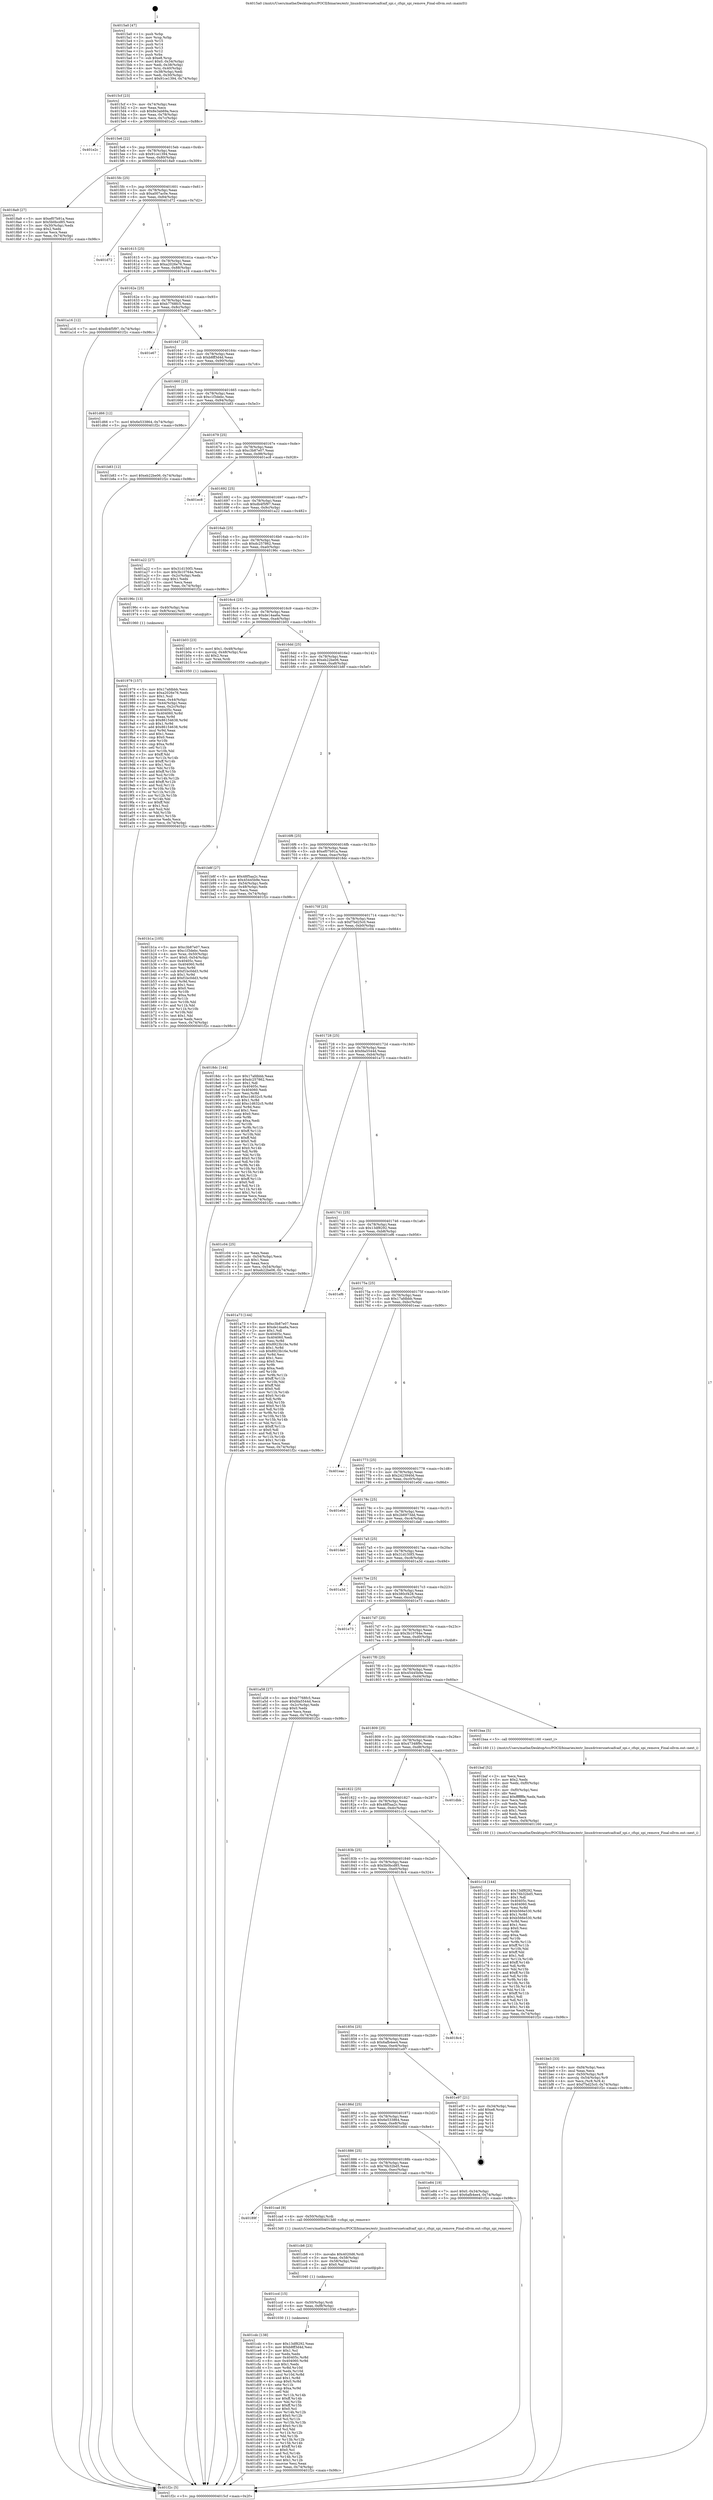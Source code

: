 digraph "0x4015a0" {
  label = "0x4015a0 (/mnt/c/Users/mathe/Desktop/tcc/POCII/binaries/extr_linuxdriversnetcaifcaif_spi.c_cfspi_spi_remove_Final-ollvm.out::main(0))"
  labelloc = "t"
  node[shape=record]

  Entry [label="",width=0.3,height=0.3,shape=circle,fillcolor=black,style=filled]
  "0x4015cf" [label="{
     0x4015cf [23]\l
     | [instrs]\l
     &nbsp;&nbsp;0x4015cf \<+3\>: mov -0x74(%rbp),%eax\l
     &nbsp;&nbsp;0x4015d2 \<+2\>: mov %eax,%ecx\l
     &nbsp;&nbsp;0x4015d4 \<+6\>: sub $0x8e3ab69a,%ecx\l
     &nbsp;&nbsp;0x4015da \<+3\>: mov %eax,-0x78(%rbp)\l
     &nbsp;&nbsp;0x4015dd \<+3\>: mov %ecx,-0x7c(%rbp)\l
     &nbsp;&nbsp;0x4015e0 \<+6\>: je 0000000000401e2c \<main+0x88c\>\l
  }"]
  "0x401e2c" [label="{
     0x401e2c\l
  }", style=dashed]
  "0x4015e6" [label="{
     0x4015e6 [22]\l
     | [instrs]\l
     &nbsp;&nbsp;0x4015e6 \<+5\>: jmp 00000000004015eb \<main+0x4b\>\l
     &nbsp;&nbsp;0x4015eb \<+3\>: mov -0x78(%rbp),%eax\l
     &nbsp;&nbsp;0x4015ee \<+5\>: sub $0x91ce1394,%eax\l
     &nbsp;&nbsp;0x4015f3 \<+3\>: mov %eax,-0x80(%rbp)\l
     &nbsp;&nbsp;0x4015f6 \<+6\>: je 00000000004018a9 \<main+0x309\>\l
  }"]
  Exit [label="",width=0.3,height=0.3,shape=circle,fillcolor=black,style=filled,peripheries=2]
  "0x4018a9" [label="{
     0x4018a9 [27]\l
     | [instrs]\l
     &nbsp;&nbsp;0x4018a9 \<+5\>: mov $0xef07b91a,%eax\l
     &nbsp;&nbsp;0x4018ae \<+5\>: mov $0x5b0bcd85,%ecx\l
     &nbsp;&nbsp;0x4018b3 \<+3\>: mov -0x30(%rbp),%edx\l
     &nbsp;&nbsp;0x4018b6 \<+3\>: cmp $0x2,%edx\l
     &nbsp;&nbsp;0x4018b9 \<+3\>: cmovne %ecx,%eax\l
     &nbsp;&nbsp;0x4018bc \<+3\>: mov %eax,-0x74(%rbp)\l
     &nbsp;&nbsp;0x4018bf \<+5\>: jmp 0000000000401f2c \<main+0x98c\>\l
  }"]
  "0x4015fc" [label="{
     0x4015fc [25]\l
     | [instrs]\l
     &nbsp;&nbsp;0x4015fc \<+5\>: jmp 0000000000401601 \<main+0x61\>\l
     &nbsp;&nbsp;0x401601 \<+3\>: mov -0x78(%rbp),%eax\l
     &nbsp;&nbsp;0x401604 \<+5\>: sub $0xa007ac0e,%eax\l
     &nbsp;&nbsp;0x401609 \<+6\>: mov %eax,-0x84(%rbp)\l
     &nbsp;&nbsp;0x40160f \<+6\>: je 0000000000401d72 \<main+0x7d2\>\l
  }"]
  "0x401f2c" [label="{
     0x401f2c [5]\l
     | [instrs]\l
     &nbsp;&nbsp;0x401f2c \<+5\>: jmp 00000000004015cf \<main+0x2f\>\l
  }"]
  "0x4015a0" [label="{
     0x4015a0 [47]\l
     | [instrs]\l
     &nbsp;&nbsp;0x4015a0 \<+1\>: push %rbp\l
     &nbsp;&nbsp;0x4015a1 \<+3\>: mov %rsp,%rbp\l
     &nbsp;&nbsp;0x4015a4 \<+2\>: push %r15\l
     &nbsp;&nbsp;0x4015a6 \<+2\>: push %r14\l
     &nbsp;&nbsp;0x4015a8 \<+2\>: push %r13\l
     &nbsp;&nbsp;0x4015aa \<+2\>: push %r12\l
     &nbsp;&nbsp;0x4015ac \<+1\>: push %rbx\l
     &nbsp;&nbsp;0x4015ad \<+7\>: sub $0xe8,%rsp\l
     &nbsp;&nbsp;0x4015b4 \<+7\>: movl $0x0,-0x34(%rbp)\l
     &nbsp;&nbsp;0x4015bb \<+3\>: mov %edi,-0x38(%rbp)\l
     &nbsp;&nbsp;0x4015be \<+4\>: mov %rsi,-0x40(%rbp)\l
     &nbsp;&nbsp;0x4015c2 \<+3\>: mov -0x38(%rbp),%edi\l
     &nbsp;&nbsp;0x4015c5 \<+3\>: mov %edi,-0x30(%rbp)\l
     &nbsp;&nbsp;0x4015c8 \<+7\>: movl $0x91ce1394,-0x74(%rbp)\l
  }"]
  "0x401cdc" [label="{
     0x401cdc [138]\l
     | [instrs]\l
     &nbsp;&nbsp;0x401cdc \<+5\>: mov $0x13df8292,%eax\l
     &nbsp;&nbsp;0x401ce1 \<+5\>: mov $0xb8ff3d4d,%esi\l
     &nbsp;&nbsp;0x401ce6 \<+2\>: mov $0x1,%cl\l
     &nbsp;&nbsp;0x401ce8 \<+2\>: xor %edx,%edx\l
     &nbsp;&nbsp;0x401cea \<+8\>: mov 0x40405c,%r8d\l
     &nbsp;&nbsp;0x401cf2 \<+8\>: mov 0x404060,%r9d\l
     &nbsp;&nbsp;0x401cfa \<+3\>: sub $0x1,%edx\l
     &nbsp;&nbsp;0x401cfd \<+3\>: mov %r8d,%r10d\l
     &nbsp;&nbsp;0x401d00 \<+3\>: add %edx,%r10d\l
     &nbsp;&nbsp;0x401d03 \<+4\>: imul %r10d,%r8d\l
     &nbsp;&nbsp;0x401d07 \<+4\>: and $0x1,%r8d\l
     &nbsp;&nbsp;0x401d0b \<+4\>: cmp $0x0,%r8d\l
     &nbsp;&nbsp;0x401d0f \<+4\>: sete %r11b\l
     &nbsp;&nbsp;0x401d13 \<+4\>: cmp $0xa,%r9d\l
     &nbsp;&nbsp;0x401d17 \<+3\>: setl %bl\l
     &nbsp;&nbsp;0x401d1a \<+3\>: mov %r11b,%r14b\l
     &nbsp;&nbsp;0x401d1d \<+4\>: xor $0xff,%r14b\l
     &nbsp;&nbsp;0x401d21 \<+3\>: mov %bl,%r15b\l
     &nbsp;&nbsp;0x401d24 \<+4\>: xor $0xff,%r15b\l
     &nbsp;&nbsp;0x401d28 \<+3\>: xor $0x0,%cl\l
     &nbsp;&nbsp;0x401d2b \<+3\>: mov %r14b,%r12b\l
     &nbsp;&nbsp;0x401d2e \<+4\>: and $0x0,%r12b\l
     &nbsp;&nbsp;0x401d32 \<+3\>: and %cl,%r11b\l
     &nbsp;&nbsp;0x401d35 \<+3\>: mov %r15b,%r13b\l
     &nbsp;&nbsp;0x401d38 \<+4\>: and $0x0,%r13b\l
     &nbsp;&nbsp;0x401d3c \<+2\>: and %cl,%bl\l
     &nbsp;&nbsp;0x401d3e \<+3\>: or %r11b,%r12b\l
     &nbsp;&nbsp;0x401d41 \<+3\>: or %bl,%r13b\l
     &nbsp;&nbsp;0x401d44 \<+3\>: xor %r13b,%r12b\l
     &nbsp;&nbsp;0x401d47 \<+3\>: or %r15b,%r14b\l
     &nbsp;&nbsp;0x401d4a \<+4\>: xor $0xff,%r14b\l
     &nbsp;&nbsp;0x401d4e \<+3\>: or $0x0,%cl\l
     &nbsp;&nbsp;0x401d51 \<+3\>: and %cl,%r14b\l
     &nbsp;&nbsp;0x401d54 \<+3\>: or %r14b,%r12b\l
     &nbsp;&nbsp;0x401d57 \<+4\>: test $0x1,%r12b\l
     &nbsp;&nbsp;0x401d5b \<+3\>: cmovne %esi,%eax\l
     &nbsp;&nbsp;0x401d5e \<+3\>: mov %eax,-0x74(%rbp)\l
     &nbsp;&nbsp;0x401d61 \<+5\>: jmp 0000000000401f2c \<main+0x98c\>\l
  }"]
  "0x401d72" [label="{
     0x401d72\l
  }", style=dashed]
  "0x401615" [label="{
     0x401615 [25]\l
     | [instrs]\l
     &nbsp;&nbsp;0x401615 \<+5\>: jmp 000000000040161a \<main+0x7a\>\l
     &nbsp;&nbsp;0x40161a \<+3\>: mov -0x78(%rbp),%eax\l
     &nbsp;&nbsp;0x40161d \<+5\>: sub $0xa2026e76,%eax\l
     &nbsp;&nbsp;0x401622 \<+6\>: mov %eax,-0x88(%rbp)\l
     &nbsp;&nbsp;0x401628 \<+6\>: je 0000000000401a16 \<main+0x476\>\l
  }"]
  "0x401ccd" [label="{
     0x401ccd [15]\l
     | [instrs]\l
     &nbsp;&nbsp;0x401ccd \<+4\>: mov -0x50(%rbp),%rdi\l
     &nbsp;&nbsp;0x401cd1 \<+6\>: mov %eax,-0xf8(%rbp)\l
     &nbsp;&nbsp;0x401cd7 \<+5\>: call 0000000000401030 \<free@plt\>\l
     | [calls]\l
     &nbsp;&nbsp;0x401030 \{1\} (unknown)\l
  }"]
  "0x401a16" [label="{
     0x401a16 [12]\l
     | [instrs]\l
     &nbsp;&nbsp;0x401a16 \<+7\>: movl $0xdb4f5f97,-0x74(%rbp)\l
     &nbsp;&nbsp;0x401a1d \<+5\>: jmp 0000000000401f2c \<main+0x98c\>\l
  }"]
  "0x40162e" [label="{
     0x40162e [25]\l
     | [instrs]\l
     &nbsp;&nbsp;0x40162e \<+5\>: jmp 0000000000401633 \<main+0x93\>\l
     &nbsp;&nbsp;0x401633 \<+3\>: mov -0x78(%rbp),%eax\l
     &nbsp;&nbsp;0x401636 \<+5\>: sub $0xb7768fc5,%eax\l
     &nbsp;&nbsp;0x40163b \<+6\>: mov %eax,-0x8c(%rbp)\l
     &nbsp;&nbsp;0x401641 \<+6\>: je 0000000000401e67 \<main+0x8c7\>\l
  }"]
  "0x401cb6" [label="{
     0x401cb6 [23]\l
     | [instrs]\l
     &nbsp;&nbsp;0x401cb6 \<+10\>: movabs $0x4020d6,%rdi\l
     &nbsp;&nbsp;0x401cc0 \<+3\>: mov %eax,-0x58(%rbp)\l
     &nbsp;&nbsp;0x401cc3 \<+3\>: mov -0x58(%rbp),%esi\l
     &nbsp;&nbsp;0x401cc6 \<+2\>: mov $0x0,%al\l
     &nbsp;&nbsp;0x401cc8 \<+5\>: call 0000000000401040 \<printf@plt\>\l
     | [calls]\l
     &nbsp;&nbsp;0x401040 \{1\} (unknown)\l
  }"]
  "0x401e67" [label="{
     0x401e67\l
  }", style=dashed]
  "0x401647" [label="{
     0x401647 [25]\l
     | [instrs]\l
     &nbsp;&nbsp;0x401647 \<+5\>: jmp 000000000040164c \<main+0xac\>\l
     &nbsp;&nbsp;0x40164c \<+3\>: mov -0x78(%rbp),%eax\l
     &nbsp;&nbsp;0x40164f \<+5\>: sub $0xb8ff3d4d,%eax\l
     &nbsp;&nbsp;0x401654 \<+6\>: mov %eax,-0x90(%rbp)\l
     &nbsp;&nbsp;0x40165a \<+6\>: je 0000000000401d66 \<main+0x7c6\>\l
  }"]
  "0x40189f" [label="{
     0x40189f\l
  }", style=dashed]
  "0x401d66" [label="{
     0x401d66 [12]\l
     | [instrs]\l
     &nbsp;&nbsp;0x401d66 \<+7\>: movl $0x6e533864,-0x74(%rbp)\l
     &nbsp;&nbsp;0x401d6d \<+5\>: jmp 0000000000401f2c \<main+0x98c\>\l
  }"]
  "0x401660" [label="{
     0x401660 [25]\l
     | [instrs]\l
     &nbsp;&nbsp;0x401660 \<+5\>: jmp 0000000000401665 \<main+0xc5\>\l
     &nbsp;&nbsp;0x401665 \<+3\>: mov -0x78(%rbp),%eax\l
     &nbsp;&nbsp;0x401668 \<+5\>: sub $0xc1f3debc,%eax\l
     &nbsp;&nbsp;0x40166d \<+6\>: mov %eax,-0x94(%rbp)\l
     &nbsp;&nbsp;0x401673 \<+6\>: je 0000000000401b83 \<main+0x5e3\>\l
  }"]
  "0x401cad" [label="{
     0x401cad [9]\l
     | [instrs]\l
     &nbsp;&nbsp;0x401cad \<+4\>: mov -0x50(%rbp),%rdi\l
     &nbsp;&nbsp;0x401cb1 \<+5\>: call 00000000004013d0 \<cfspi_spi_remove\>\l
     | [calls]\l
     &nbsp;&nbsp;0x4013d0 \{1\} (/mnt/c/Users/mathe/Desktop/tcc/POCII/binaries/extr_linuxdriversnetcaifcaif_spi.c_cfspi_spi_remove_Final-ollvm.out::cfspi_spi_remove)\l
  }"]
  "0x401b83" [label="{
     0x401b83 [12]\l
     | [instrs]\l
     &nbsp;&nbsp;0x401b83 \<+7\>: movl $0xeb22be06,-0x74(%rbp)\l
     &nbsp;&nbsp;0x401b8a \<+5\>: jmp 0000000000401f2c \<main+0x98c\>\l
  }"]
  "0x401679" [label="{
     0x401679 [25]\l
     | [instrs]\l
     &nbsp;&nbsp;0x401679 \<+5\>: jmp 000000000040167e \<main+0xde\>\l
     &nbsp;&nbsp;0x40167e \<+3\>: mov -0x78(%rbp),%eax\l
     &nbsp;&nbsp;0x401681 \<+5\>: sub $0xc3b87e07,%eax\l
     &nbsp;&nbsp;0x401686 \<+6\>: mov %eax,-0x98(%rbp)\l
     &nbsp;&nbsp;0x40168c \<+6\>: je 0000000000401ec8 \<main+0x928\>\l
  }"]
  "0x401886" [label="{
     0x401886 [25]\l
     | [instrs]\l
     &nbsp;&nbsp;0x401886 \<+5\>: jmp 000000000040188b \<main+0x2eb\>\l
     &nbsp;&nbsp;0x40188b \<+3\>: mov -0x78(%rbp),%eax\l
     &nbsp;&nbsp;0x40188e \<+5\>: sub $0x76b32bd5,%eax\l
     &nbsp;&nbsp;0x401893 \<+6\>: mov %eax,-0xec(%rbp)\l
     &nbsp;&nbsp;0x401899 \<+6\>: je 0000000000401cad \<main+0x70d\>\l
  }"]
  "0x401ec8" [label="{
     0x401ec8\l
  }", style=dashed]
  "0x401692" [label="{
     0x401692 [25]\l
     | [instrs]\l
     &nbsp;&nbsp;0x401692 \<+5\>: jmp 0000000000401697 \<main+0xf7\>\l
     &nbsp;&nbsp;0x401697 \<+3\>: mov -0x78(%rbp),%eax\l
     &nbsp;&nbsp;0x40169a \<+5\>: sub $0xdb4f5f97,%eax\l
     &nbsp;&nbsp;0x40169f \<+6\>: mov %eax,-0x9c(%rbp)\l
     &nbsp;&nbsp;0x4016a5 \<+6\>: je 0000000000401a22 \<main+0x482\>\l
  }"]
  "0x401e84" [label="{
     0x401e84 [19]\l
     | [instrs]\l
     &nbsp;&nbsp;0x401e84 \<+7\>: movl $0x0,-0x34(%rbp)\l
     &nbsp;&nbsp;0x401e8b \<+7\>: movl $0x6afb4ee4,-0x74(%rbp)\l
     &nbsp;&nbsp;0x401e92 \<+5\>: jmp 0000000000401f2c \<main+0x98c\>\l
  }"]
  "0x401a22" [label="{
     0x401a22 [27]\l
     | [instrs]\l
     &nbsp;&nbsp;0x401a22 \<+5\>: mov $0x31d150f3,%eax\l
     &nbsp;&nbsp;0x401a27 \<+5\>: mov $0x3b10764e,%ecx\l
     &nbsp;&nbsp;0x401a2c \<+3\>: mov -0x2c(%rbp),%edx\l
     &nbsp;&nbsp;0x401a2f \<+3\>: cmp $0x1,%edx\l
     &nbsp;&nbsp;0x401a32 \<+3\>: cmovl %ecx,%eax\l
     &nbsp;&nbsp;0x401a35 \<+3\>: mov %eax,-0x74(%rbp)\l
     &nbsp;&nbsp;0x401a38 \<+5\>: jmp 0000000000401f2c \<main+0x98c\>\l
  }"]
  "0x4016ab" [label="{
     0x4016ab [25]\l
     | [instrs]\l
     &nbsp;&nbsp;0x4016ab \<+5\>: jmp 00000000004016b0 \<main+0x110\>\l
     &nbsp;&nbsp;0x4016b0 \<+3\>: mov -0x78(%rbp),%eax\l
     &nbsp;&nbsp;0x4016b3 \<+5\>: sub $0xdc257862,%eax\l
     &nbsp;&nbsp;0x4016b8 \<+6\>: mov %eax,-0xa0(%rbp)\l
     &nbsp;&nbsp;0x4016be \<+6\>: je 000000000040196c \<main+0x3cc\>\l
  }"]
  "0x40186d" [label="{
     0x40186d [25]\l
     | [instrs]\l
     &nbsp;&nbsp;0x40186d \<+5\>: jmp 0000000000401872 \<main+0x2d2\>\l
     &nbsp;&nbsp;0x401872 \<+3\>: mov -0x78(%rbp),%eax\l
     &nbsp;&nbsp;0x401875 \<+5\>: sub $0x6e533864,%eax\l
     &nbsp;&nbsp;0x40187a \<+6\>: mov %eax,-0xe8(%rbp)\l
     &nbsp;&nbsp;0x401880 \<+6\>: je 0000000000401e84 \<main+0x8e4\>\l
  }"]
  "0x40196c" [label="{
     0x40196c [13]\l
     | [instrs]\l
     &nbsp;&nbsp;0x40196c \<+4\>: mov -0x40(%rbp),%rax\l
     &nbsp;&nbsp;0x401970 \<+4\>: mov 0x8(%rax),%rdi\l
     &nbsp;&nbsp;0x401974 \<+5\>: call 0000000000401060 \<atoi@plt\>\l
     | [calls]\l
     &nbsp;&nbsp;0x401060 \{1\} (unknown)\l
  }"]
  "0x4016c4" [label="{
     0x4016c4 [25]\l
     | [instrs]\l
     &nbsp;&nbsp;0x4016c4 \<+5\>: jmp 00000000004016c9 \<main+0x129\>\l
     &nbsp;&nbsp;0x4016c9 \<+3\>: mov -0x78(%rbp),%eax\l
     &nbsp;&nbsp;0x4016cc \<+5\>: sub $0xde14aa6a,%eax\l
     &nbsp;&nbsp;0x4016d1 \<+6\>: mov %eax,-0xa4(%rbp)\l
     &nbsp;&nbsp;0x4016d7 \<+6\>: je 0000000000401b03 \<main+0x563\>\l
  }"]
  "0x401e97" [label="{
     0x401e97 [21]\l
     | [instrs]\l
     &nbsp;&nbsp;0x401e97 \<+3\>: mov -0x34(%rbp),%eax\l
     &nbsp;&nbsp;0x401e9a \<+7\>: add $0xe8,%rsp\l
     &nbsp;&nbsp;0x401ea1 \<+1\>: pop %rbx\l
     &nbsp;&nbsp;0x401ea2 \<+2\>: pop %r12\l
     &nbsp;&nbsp;0x401ea4 \<+2\>: pop %r13\l
     &nbsp;&nbsp;0x401ea6 \<+2\>: pop %r14\l
     &nbsp;&nbsp;0x401ea8 \<+2\>: pop %r15\l
     &nbsp;&nbsp;0x401eaa \<+1\>: pop %rbp\l
     &nbsp;&nbsp;0x401eab \<+1\>: ret\l
  }"]
  "0x401b03" [label="{
     0x401b03 [23]\l
     | [instrs]\l
     &nbsp;&nbsp;0x401b03 \<+7\>: movl $0x1,-0x48(%rbp)\l
     &nbsp;&nbsp;0x401b0a \<+4\>: movslq -0x48(%rbp),%rax\l
     &nbsp;&nbsp;0x401b0e \<+4\>: shl $0x2,%rax\l
     &nbsp;&nbsp;0x401b12 \<+3\>: mov %rax,%rdi\l
     &nbsp;&nbsp;0x401b15 \<+5\>: call 0000000000401050 \<malloc@plt\>\l
     | [calls]\l
     &nbsp;&nbsp;0x401050 \{1\} (unknown)\l
  }"]
  "0x4016dd" [label="{
     0x4016dd [25]\l
     | [instrs]\l
     &nbsp;&nbsp;0x4016dd \<+5\>: jmp 00000000004016e2 \<main+0x142\>\l
     &nbsp;&nbsp;0x4016e2 \<+3\>: mov -0x78(%rbp),%eax\l
     &nbsp;&nbsp;0x4016e5 \<+5\>: sub $0xeb22be06,%eax\l
     &nbsp;&nbsp;0x4016ea \<+6\>: mov %eax,-0xa8(%rbp)\l
     &nbsp;&nbsp;0x4016f0 \<+6\>: je 0000000000401b8f \<main+0x5ef\>\l
  }"]
  "0x401854" [label="{
     0x401854 [25]\l
     | [instrs]\l
     &nbsp;&nbsp;0x401854 \<+5\>: jmp 0000000000401859 \<main+0x2b9\>\l
     &nbsp;&nbsp;0x401859 \<+3\>: mov -0x78(%rbp),%eax\l
     &nbsp;&nbsp;0x40185c \<+5\>: sub $0x6afb4ee4,%eax\l
     &nbsp;&nbsp;0x401861 \<+6\>: mov %eax,-0xe4(%rbp)\l
     &nbsp;&nbsp;0x401867 \<+6\>: je 0000000000401e97 \<main+0x8f7\>\l
  }"]
  "0x401b8f" [label="{
     0x401b8f [27]\l
     | [instrs]\l
     &nbsp;&nbsp;0x401b8f \<+5\>: mov $0x48f5aa2c,%eax\l
     &nbsp;&nbsp;0x401b94 \<+5\>: mov $0x45445b9e,%ecx\l
     &nbsp;&nbsp;0x401b99 \<+3\>: mov -0x54(%rbp),%edx\l
     &nbsp;&nbsp;0x401b9c \<+3\>: cmp -0x48(%rbp),%edx\l
     &nbsp;&nbsp;0x401b9f \<+3\>: cmovl %ecx,%eax\l
     &nbsp;&nbsp;0x401ba2 \<+3\>: mov %eax,-0x74(%rbp)\l
     &nbsp;&nbsp;0x401ba5 \<+5\>: jmp 0000000000401f2c \<main+0x98c\>\l
  }"]
  "0x4016f6" [label="{
     0x4016f6 [25]\l
     | [instrs]\l
     &nbsp;&nbsp;0x4016f6 \<+5\>: jmp 00000000004016fb \<main+0x15b\>\l
     &nbsp;&nbsp;0x4016fb \<+3\>: mov -0x78(%rbp),%eax\l
     &nbsp;&nbsp;0x4016fe \<+5\>: sub $0xef07b91a,%eax\l
     &nbsp;&nbsp;0x401703 \<+6\>: mov %eax,-0xac(%rbp)\l
     &nbsp;&nbsp;0x401709 \<+6\>: je 00000000004018dc \<main+0x33c\>\l
  }"]
  "0x4018c4" [label="{
     0x4018c4\l
  }", style=dashed]
  "0x4018dc" [label="{
     0x4018dc [144]\l
     | [instrs]\l
     &nbsp;&nbsp;0x4018dc \<+5\>: mov $0x17afdbbb,%eax\l
     &nbsp;&nbsp;0x4018e1 \<+5\>: mov $0xdc257862,%ecx\l
     &nbsp;&nbsp;0x4018e6 \<+2\>: mov $0x1,%dl\l
     &nbsp;&nbsp;0x4018e8 \<+7\>: mov 0x40405c,%esi\l
     &nbsp;&nbsp;0x4018ef \<+7\>: mov 0x404060,%edi\l
     &nbsp;&nbsp;0x4018f6 \<+3\>: mov %esi,%r8d\l
     &nbsp;&nbsp;0x4018f9 \<+7\>: sub $0xc1d632c5,%r8d\l
     &nbsp;&nbsp;0x401900 \<+4\>: sub $0x1,%r8d\l
     &nbsp;&nbsp;0x401904 \<+7\>: add $0xc1d632c5,%r8d\l
     &nbsp;&nbsp;0x40190b \<+4\>: imul %r8d,%esi\l
     &nbsp;&nbsp;0x40190f \<+3\>: and $0x1,%esi\l
     &nbsp;&nbsp;0x401912 \<+3\>: cmp $0x0,%esi\l
     &nbsp;&nbsp;0x401915 \<+4\>: sete %r9b\l
     &nbsp;&nbsp;0x401919 \<+3\>: cmp $0xa,%edi\l
     &nbsp;&nbsp;0x40191c \<+4\>: setl %r10b\l
     &nbsp;&nbsp;0x401920 \<+3\>: mov %r9b,%r11b\l
     &nbsp;&nbsp;0x401923 \<+4\>: xor $0xff,%r11b\l
     &nbsp;&nbsp;0x401927 \<+3\>: mov %r10b,%bl\l
     &nbsp;&nbsp;0x40192a \<+3\>: xor $0xff,%bl\l
     &nbsp;&nbsp;0x40192d \<+3\>: xor $0x0,%dl\l
     &nbsp;&nbsp;0x401930 \<+3\>: mov %r11b,%r14b\l
     &nbsp;&nbsp;0x401933 \<+4\>: and $0x0,%r14b\l
     &nbsp;&nbsp;0x401937 \<+3\>: and %dl,%r9b\l
     &nbsp;&nbsp;0x40193a \<+3\>: mov %bl,%r15b\l
     &nbsp;&nbsp;0x40193d \<+4\>: and $0x0,%r15b\l
     &nbsp;&nbsp;0x401941 \<+3\>: and %dl,%r10b\l
     &nbsp;&nbsp;0x401944 \<+3\>: or %r9b,%r14b\l
     &nbsp;&nbsp;0x401947 \<+3\>: or %r10b,%r15b\l
     &nbsp;&nbsp;0x40194a \<+3\>: xor %r15b,%r14b\l
     &nbsp;&nbsp;0x40194d \<+3\>: or %bl,%r11b\l
     &nbsp;&nbsp;0x401950 \<+4\>: xor $0xff,%r11b\l
     &nbsp;&nbsp;0x401954 \<+3\>: or $0x0,%dl\l
     &nbsp;&nbsp;0x401957 \<+3\>: and %dl,%r11b\l
     &nbsp;&nbsp;0x40195a \<+3\>: or %r11b,%r14b\l
     &nbsp;&nbsp;0x40195d \<+4\>: test $0x1,%r14b\l
     &nbsp;&nbsp;0x401961 \<+3\>: cmovne %ecx,%eax\l
     &nbsp;&nbsp;0x401964 \<+3\>: mov %eax,-0x74(%rbp)\l
     &nbsp;&nbsp;0x401967 \<+5\>: jmp 0000000000401f2c \<main+0x98c\>\l
  }"]
  "0x40170f" [label="{
     0x40170f [25]\l
     | [instrs]\l
     &nbsp;&nbsp;0x40170f \<+5\>: jmp 0000000000401714 \<main+0x174\>\l
     &nbsp;&nbsp;0x401714 \<+3\>: mov -0x78(%rbp),%eax\l
     &nbsp;&nbsp;0x401717 \<+5\>: sub $0xf7bd25c0,%eax\l
     &nbsp;&nbsp;0x40171c \<+6\>: mov %eax,-0xb0(%rbp)\l
     &nbsp;&nbsp;0x401722 \<+6\>: je 0000000000401c04 \<main+0x664\>\l
  }"]
  "0x401979" [label="{
     0x401979 [157]\l
     | [instrs]\l
     &nbsp;&nbsp;0x401979 \<+5\>: mov $0x17afdbbb,%ecx\l
     &nbsp;&nbsp;0x40197e \<+5\>: mov $0xa2026e76,%edx\l
     &nbsp;&nbsp;0x401983 \<+3\>: mov $0x1,%sil\l
     &nbsp;&nbsp;0x401986 \<+3\>: mov %eax,-0x44(%rbp)\l
     &nbsp;&nbsp;0x401989 \<+3\>: mov -0x44(%rbp),%eax\l
     &nbsp;&nbsp;0x40198c \<+3\>: mov %eax,-0x2c(%rbp)\l
     &nbsp;&nbsp;0x40198f \<+7\>: mov 0x40405c,%eax\l
     &nbsp;&nbsp;0x401996 \<+8\>: mov 0x404060,%r8d\l
     &nbsp;&nbsp;0x40199e \<+3\>: mov %eax,%r9d\l
     &nbsp;&nbsp;0x4019a1 \<+7\>: sub $0x86154638,%r9d\l
     &nbsp;&nbsp;0x4019a8 \<+4\>: sub $0x1,%r9d\l
     &nbsp;&nbsp;0x4019ac \<+7\>: add $0x86154638,%r9d\l
     &nbsp;&nbsp;0x4019b3 \<+4\>: imul %r9d,%eax\l
     &nbsp;&nbsp;0x4019b7 \<+3\>: and $0x1,%eax\l
     &nbsp;&nbsp;0x4019ba \<+3\>: cmp $0x0,%eax\l
     &nbsp;&nbsp;0x4019bd \<+4\>: sete %r10b\l
     &nbsp;&nbsp;0x4019c1 \<+4\>: cmp $0xa,%r8d\l
     &nbsp;&nbsp;0x4019c5 \<+4\>: setl %r11b\l
     &nbsp;&nbsp;0x4019c9 \<+3\>: mov %r10b,%bl\l
     &nbsp;&nbsp;0x4019cc \<+3\>: xor $0xff,%bl\l
     &nbsp;&nbsp;0x4019cf \<+3\>: mov %r11b,%r14b\l
     &nbsp;&nbsp;0x4019d2 \<+4\>: xor $0xff,%r14b\l
     &nbsp;&nbsp;0x4019d6 \<+4\>: xor $0x1,%sil\l
     &nbsp;&nbsp;0x4019da \<+3\>: mov %bl,%r15b\l
     &nbsp;&nbsp;0x4019dd \<+4\>: and $0xff,%r15b\l
     &nbsp;&nbsp;0x4019e1 \<+3\>: and %sil,%r10b\l
     &nbsp;&nbsp;0x4019e4 \<+3\>: mov %r14b,%r12b\l
     &nbsp;&nbsp;0x4019e7 \<+4\>: and $0xff,%r12b\l
     &nbsp;&nbsp;0x4019eb \<+3\>: and %sil,%r11b\l
     &nbsp;&nbsp;0x4019ee \<+3\>: or %r10b,%r15b\l
     &nbsp;&nbsp;0x4019f1 \<+3\>: or %r11b,%r12b\l
     &nbsp;&nbsp;0x4019f4 \<+3\>: xor %r12b,%r15b\l
     &nbsp;&nbsp;0x4019f7 \<+3\>: or %r14b,%bl\l
     &nbsp;&nbsp;0x4019fa \<+3\>: xor $0xff,%bl\l
     &nbsp;&nbsp;0x4019fd \<+4\>: or $0x1,%sil\l
     &nbsp;&nbsp;0x401a01 \<+3\>: and %sil,%bl\l
     &nbsp;&nbsp;0x401a04 \<+3\>: or %bl,%r15b\l
     &nbsp;&nbsp;0x401a07 \<+4\>: test $0x1,%r15b\l
     &nbsp;&nbsp;0x401a0b \<+3\>: cmovne %edx,%ecx\l
     &nbsp;&nbsp;0x401a0e \<+3\>: mov %ecx,-0x74(%rbp)\l
     &nbsp;&nbsp;0x401a11 \<+5\>: jmp 0000000000401f2c \<main+0x98c\>\l
  }"]
  "0x40183b" [label="{
     0x40183b [25]\l
     | [instrs]\l
     &nbsp;&nbsp;0x40183b \<+5\>: jmp 0000000000401840 \<main+0x2a0\>\l
     &nbsp;&nbsp;0x401840 \<+3\>: mov -0x78(%rbp),%eax\l
     &nbsp;&nbsp;0x401843 \<+5\>: sub $0x5b0bcd85,%eax\l
     &nbsp;&nbsp;0x401848 \<+6\>: mov %eax,-0xe0(%rbp)\l
     &nbsp;&nbsp;0x40184e \<+6\>: je 00000000004018c4 \<main+0x324\>\l
  }"]
  "0x401c04" [label="{
     0x401c04 [25]\l
     | [instrs]\l
     &nbsp;&nbsp;0x401c04 \<+2\>: xor %eax,%eax\l
     &nbsp;&nbsp;0x401c06 \<+3\>: mov -0x54(%rbp),%ecx\l
     &nbsp;&nbsp;0x401c09 \<+3\>: sub $0x1,%eax\l
     &nbsp;&nbsp;0x401c0c \<+2\>: sub %eax,%ecx\l
     &nbsp;&nbsp;0x401c0e \<+3\>: mov %ecx,-0x54(%rbp)\l
     &nbsp;&nbsp;0x401c11 \<+7\>: movl $0xeb22be06,-0x74(%rbp)\l
     &nbsp;&nbsp;0x401c18 \<+5\>: jmp 0000000000401f2c \<main+0x98c\>\l
  }"]
  "0x401728" [label="{
     0x401728 [25]\l
     | [instrs]\l
     &nbsp;&nbsp;0x401728 \<+5\>: jmp 000000000040172d \<main+0x18d\>\l
     &nbsp;&nbsp;0x40172d \<+3\>: mov -0x78(%rbp),%eax\l
     &nbsp;&nbsp;0x401730 \<+5\>: sub $0xfda5544d,%eax\l
     &nbsp;&nbsp;0x401735 \<+6\>: mov %eax,-0xb4(%rbp)\l
     &nbsp;&nbsp;0x40173b \<+6\>: je 0000000000401a73 \<main+0x4d3\>\l
  }"]
  "0x401c1d" [label="{
     0x401c1d [144]\l
     | [instrs]\l
     &nbsp;&nbsp;0x401c1d \<+5\>: mov $0x13df8292,%eax\l
     &nbsp;&nbsp;0x401c22 \<+5\>: mov $0x76b32bd5,%ecx\l
     &nbsp;&nbsp;0x401c27 \<+2\>: mov $0x1,%dl\l
     &nbsp;&nbsp;0x401c29 \<+7\>: mov 0x40405c,%esi\l
     &nbsp;&nbsp;0x401c30 \<+7\>: mov 0x404060,%edi\l
     &nbsp;&nbsp;0x401c37 \<+3\>: mov %esi,%r8d\l
     &nbsp;&nbsp;0x401c3a \<+7\>: add $0xb566e530,%r8d\l
     &nbsp;&nbsp;0x401c41 \<+4\>: sub $0x1,%r8d\l
     &nbsp;&nbsp;0x401c45 \<+7\>: sub $0xb566e530,%r8d\l
     &nbsp;&nbsp;0x401c4c \<+4\>: imul %r8d,%esi\l
     &nbsp;&nbsp;0x401c50 \<+3\>: and $0x1,%esi\l
     &nbsp;&nbsp;0x401c53 \<+3\>: cmp $0x0,%esi\l
     &nbsp;&nbsp;0x401c56 \<+4\>: sete %r9b\l
     &nbsp;&nbsp;0x401c5a \<+3\>: cmp $0xa,%edi\l
     &nbsp;&nbsp;0x401c5d \<+4\>: setl %r10b\l
     &nbsp;&nbsp;0x401c61 \<+3\>: mov %r9b,%r11b\l
     &nbsp;&nbsp;0x401c64 \<+4\>: xor $0xff,%r11b\l
     &nbsp;&nbsp;0x401c68 \<+3\>: mov %r10b,%bl\l
     &nbsp;&nbsp;0x401c6b \<+3\>: xor $0xff,%bl\l
     &nbsp;&nbsp;0x401c6e \<+3\>: xor $0x1,%dl\l
     &nbsp;&nbsp;0x401c71 \<+3\>: mov %r11b,%r14b\l
     &nbsp;&nbsp;0x401c74 \<+4\>: and $0xff,%r14b\l
     &nbsp;&nbsp;0x401c78 \<+3\>: and %dl,%r9b\l
     &nbsp;&nbsp;0x401c7b \<+3\>: mov %bl,%r15b\l
     &nbsp;&nbsp;0x401c7e \<+4\>: and $0xff,%r15b\l
     &nbsp;&nbsp;0x401c82 \<+3\>: and %dl,%r10b\l
     &nbsp;&nbsp;0x401c85 \<+3\>: or %r9b,%r14b\l
     &nbsp;&nbsp;0x401c88 \<+3\>: or %r10b,%r15b\l
     &nbsp;&nbsp;0x401c8b \<+3\>: xor %r15b,%r14b\l
     &nbsp;&nbsp;0x401c8e \<+3\>: or %bl,%r11b\l
     &nbsp;&nbsp;0x401c91 \<+4\>: xor $0xff,%r11b\l
     &nbsp;&nbsp;0x401c95 \<+3\>: or $0x1,%dl\l
     &nbsp;&nbsp;0x401c98 \<+3\>: and %dl,%r11b\l
     &nbsp;&nbsp;0x401c9b \<+3\>: or %r11b,%r14b\l
     &nbsp;&nbsp;0x401c9e \<+4\>: test $0x1,%r14b\l
     &nbsp;&nbsp;0x401ca2 \<+3\>: cmovne %ecx,%eax\l
     &nbsp;&nbsp;0x401ca5 \<+3\>: mov %eax,-0x74(%rbp)\l
     &nbsp;&nbsp;0x401ca8 \<+5\>: jmp 0000000000401f2c \<main+0x98c\>\l
  }"]
  "0x401a73" [label="{
     0x401a73 [144]\l
     | [instrs]\l
     &nbsp;&nbsp;0x401a73 \<+5\>: mov $0xc3b87e07,%eax\l
     &nbsp;&nbsp;0x401a78 \<+5\>: mov $0xde14aa6a,%ecx\l
     &nbsp;&nbsp;0x401a7d \<+2\>: mov $0x1,%dl\l
     &nbsp;&nbsp;0x401a7f \<+7\>: mov 0x40405c,%esi\l
     &nbsp;&nbsp;0x401a86 \<+7\>: mov 0x404060,%edi\l
     &nbsp;&nbsp;0x401a8d \<+3\>: mov %esi,%r8d\l
     &nbsp;&nbsp;0x401a90 \<+7\>: add $0x8923b16e,%r8d\l
     &nbsp;&nbsp;0x401a97 \<+4\>: sub $0x1,%r8d\l
     &nbsp;&nbsp;0x401a9b \<+7\>: sub $0x8923b16e,%r8d\l
     &nbsp;&nbsp;0x401aa2 \<+4\>: imul %r8d,%esi\l
     &nbsp;&nbsp;0x401aa6 \<+3\>: and $0x1,%esi\l
     &nbsp;&nbsp;0x401aa9 \<+3\>: cmp $0x0,%esi\l
     &nbsp;&nbsp;0x401aac \<+4\>: sete %r9b\l
     &nbsp;&nbsp;0x401ab0 \<+3\>: cmp $0xa,%edi\l
     &nbsp;&nbsp;0x401ab3 \<+4\>: setl %r10b\l
     &nbsp;&nbsp;0x401ab7 \<+3\>: mov %r9b,%r11b\l
     &nbsp;&nbsp;0x401aba \<+4\>: xor $0xff,%r11b\l
     &nbsp;&nbsp;0x401abe \<+3\>: mov %r10b,%bl\l
     &nbsp;&nbsp;0x401ac1 \<+3\>: xor $0xff,%bl\l
     &nbsp;&nbsp;0x401ac4 \<+3\>: xor $0x0,%dl\l
     &nbsp;&nbsp;0x401ac7 \<+3\>: mov %r11b,%r14b\l
     &nbsp;&nbsp;0x401aca \<+4\>: and $0x0,%r14b\l
     &nbsp;&nbsp;0x401ace \<+3\>: and %dl,%r9b\l
     &nbsp;&nbsp;0x401ad1 \<+3\>: mov %bl,%r15b\l
     &nbsp;&nbsp;0x401ad4 \<+4\>: and $0x0,%r15b\l
     &nbsp;&nbsp;0x401ad8 \<+3\>: and %dl,%r10b\l
     &nbsp;&nbsp;0x401adb \<+3\>: or %r9b,%r14b\l
     &nbsp;&nbsp;0x401ade \<+3\>: or %r10b,%r15b\l
     &nbsp;&nbsp;0x401ae1 \<+3\>: xor %r15b,%r14b\l
     &nbsp;&nbsp;0x401ae4 \<+3\>: or %bl,%r11b\l
     &nbsp;&nbsp;0x401ae7 \<+4\>: xor $0xff,%r11b\l
     &nbsp;&nbsp;0x401aeb \<+3\>: or $0x0,%dl\l
     &nbsp;&nbsp;0x401aee \<+3\>: and %dl,%r11b\l
     &nbsp;&nbsp;0x401af1 \<+3\>: or %r11b,%r14b\l
     &nbsp;&nbsp;0x401af4 \<+4\>: test $0x1,%r14b\l
     &nbsp;&nbsp;0x401af8 \<+3\>: cmovne %ecx,%eax\l
     &nbsp;&nbsp;0x401afb \<+3\>: mov %eax,-0x74(%rbp)\l
     &nbsp;&nbsp;0x401afe \<+5\>: jmp 0000000000401f2c \<main+0x98c\>\l
  }"]
  "0x401741" [label="{
     0x401741 [25]\l
     | [instrs]\l
     &nbsp;&nbsp;0x401741 \<+5\>: jmp 0000000000401746 \<main+0x1a6\>\l
     &nbsp;&nbsp;0x401746 \<+3\>: mov -0x78(%rbp),%eax\l
     &nbsp;&nbsp;0x401749 \<+5\>: sub $0x13df8292,%eax\l
     &nbsp;&nbsp;0x40174e \<+6\>: mov %eax,-0xb8(%rbp)\l
     &nbsp;&nbsp;0x401754 \<+6\>: je 0000000000401ef6 \<main+0x956\>\l
  }"]
  "0x401822" [label="{
     0x401822 [25]\l
     | [instrs]\l
     &nbsp;&nbsp;0x401822 \<+5\>: jmp 0000000000401827 \<main+0x287\>\l
     &nbsp;&nbsp;0x401827 \<+3\>: mov -0x78(%rbp),%eax\l
     &nbsp;&nbsp;0x40182a \<+5\>: sub $0x48f5aa2c,%eax\l
     &nbsp;&nbsp;0x40182f \<+6\>: mov %eax,-0xdc(%rbp)\l
     &nbsp;&nbsp;0x401835 \<+6\>: je 0000000000401c1d \<main+0x67d\>\l
  }"]
  "0x401ef6" [label="{
     0x401ef6\l
  }", style=dashed]
  "0x40175a" [label="{
     0x40175a [25]\l
     | [instrs]\l
     &nbsp;&nbsp;0x40175a \<+5\>: jmp 000000000040175f \<main+0x1bf\>\l
     &nbsp;&nbsp;0x40175f \<+3\>: mov -0x78(%rbp),%eax\l
     &nbsp;&nbsp;0x401762 \<+5\>: sub $0x17afdbbb,%eax\l
     &nbsp;&nbsp;0x401767 \<+6\>: mov %eax,-0xbc(%rbp)\l
     &nbsp;&nbsp;0x40176d \<+6\>: je 0000000000401eac \<main+0x90c\>\l
  }"]
  "0x401dbb" [label="{
     0x401dbb\l
  }", style=dashed]
  "0x401eac" [label="{
     0x401eac\l
  }", style=dashed]
  "0x401773" [label="{
     0x401773 [25]\l
     | [instrs]\l
     &nbsp;&nbsp;0x401773 \<+5\>: jmp 0000000000401778 \<main+0x1d8\>\l
     &nbsp;&nbsp;0x401778 \<+3\>: mov -0x78(%rbp),%eax\l
     &nbsp;&nbsp;0x40177b \<+5\>: sub $0x2423940d,%eax\l
     &nbsp;&nbsp;0x401780 \<+6\>: mov %eax,-0xc0(%rbp)\l
     &nbsp;&nbsp;0x401786 \<+6\>: je 0000000000401e0d \<main+0x86d\>\l
  }"]
  "0x401be3" [label="{
     0x401be3 [33]\l
     | [instrs]\l
     &nbsp;&nbsp;0x401be3 \<+6\>: mov -0xf4(%rbp),%ecx\l
     &nbsp;&nbsp;0x401be9 \<+3\>: imul %eax,%ecx\l
     &nbsp;&nbsp;0x401bec \<+4\>: mov -0x50(%rbp),%r8\l
     &nbsp;&nbsp;0x401bf0 \<+4\>: movslq -0x54(%rbp),%r9\l
     &nbsp;&nbsp;0x401bf4 \<+4\>: mov %ecx,(%r8,%r9,4)\l
     &nbsp;&nbsp;0x401bf8 \<+7\>: movl $0xf7bd25c0,-0x74(%rbp)\l
     &nbsp;&nbsp;0x401bff \<+5\>: jmp 0000000000401f2c \<main+0x98c\>\l
  }"]
  "0x401e0d" [label="{
     0x401e0d\l
  }", style=dashed]
  "0x40178c" [label="{
     0x40178c [25]\l
     | [instrs]\l
     &nbsp;&nbsp;0x40178c \<+5\>: jmp 0000000000401791 \<main+0x1f1\>\l
     &nbsp;&nbsp;0x401791 \<+3\>: mov -0x78(%rbp),%eax\l
     &nbsp;&nbsp;0x401794 \<+5\>: sub $0x2b6973dd,%eax\l
     &nbsp;&nbsp;0x401799 \<+6\>: mov %eax,-0xc4(%rbp)\l
     &nbsp;&nbsp;0x40179f \<+6\>: je 0000000000401da0 \<main+0x800\>\l
  }"]
  "0x401baf" [label="{
     0x401baf [52]\l
     | [instrs]\l
     &nbsp;&nbsp;0x401baf \<+2\>: xor %ecx,%ecx\l
     &nbsp;&nbsp;0x401bb1 \<+5\>: mov $0x2,%edx\l
     &nbsp;&nbsp;0x401bb6 \<+6\>: mov %edx,-0xf0(%rbp)\l
     &nbsp;&nbsp;0x401bbc \<+1\>: cltd\l
     &nbsp;&nbsp;0x401bbd \<+6\>: mov -0xf0(%rbp),%esi\l
     &nbsp;&nbsp;0x401bc3 \<+2\>: idiv %esi\l
     &nbsp;&nbsp;0x401bc5 \<+6\>: imul $0xfffffffe,%edx,%edx\l
     &nbsp;&nbsp;0x401bcb \<+2\>: mov %ecx,%edi\l
     &nbsp;&nbsp;0x401bcd \<+2\>: sub %edx,%edi\l
     &nbsp;&nbsp;0x401bcf \<+2\>: mov %ecx,%edx\l
     &nbsp;&nbsp;0x401bd1 \<+3\>: sub $0x1,%edx\l
     &nbsp;&nbsp;0x401bd4 \<+2\>: add %edx,%edi\l
     &nbsp;&nbsp;0x401bd6 \<+2\>: sub %edi,%ecx\l
     &nbsp;&nbsp;0x401bd8 \<+6\>: mov %ecx,-0xf4(%rbp)\l
     &nbsp;&nbsp;0x401bde \<+5\>: call 0000000000401160 \<next_i\>\l
     | [calls]\l
     &nbsp;&nbsp;0x401160 \{1\} (/mnt/c/Users/mathe/Desktop/tcc/POCII/binaries/extr_linuxdriversnetcaifcaif_spi.c_cfspi_spi_remove_Final-ollvm.out::next_i)\l
  }"]
  "0x401da0" [label="{
     0x401da0\l
  }", style=dashed]
  "0x4017a5" [label="{
     0x4017a5 [25]\l
     | [instrs]\l
     &nbsp;&nbsp;0x4017a5 \<+5\>: jmp 00000000004017aa \<main+0x20a\>\l
     &nbsp;&nbsp;0x4017aa \<+3\>: mov -0x78(%rbp),%eax\l
     &nbsp;&nbsp;0x4017ad \<+5\>: sub $0x31d150f3,%eax\l
     &nbsp;&nbsp;0x4017b2 \<+6\>: mov %eax,-0xc8(%rbp)\l
     &nbsp;&nbsp;0x4017b8 \<+6\>: je 0000000000401a3d \<main+0x49d\>\l
  }"]
  "0x401809" [label="{
     0x401809 [25]\l
     | [instrs]\l
     &nbsp;&nbsp;0x401809 \<+5\>: jmp 000000000040180e \<main+0x26e\>\l
     &nbsp;&nbsp;0x40180e \<+3\>: mov -0x78(%rbp),%eax\l
     &nbsp;&nbsp;0x401811 \<+5\>: sub $0x47348f9c,%eax\l
     &nbsp;&nbsp;0x401816 \<+6\>: mov %eax,-0xd8(%rbp)\l
     &nbsp;&nbsp;0x40181c \<+6\>: je 0000000000401dbb \<main+0x81b\>\l
  }"]
  "0x401a3d" [label="{
     0x401a3d\l
  }", style=dashed]
  "0x4017be" [label="{
     0x4017be [25]\l
     | [instrs]\l
     &nbsp;&nbsp;0x4017be \<+5\>: jmp 00000000004017c3 \<main+0x223\>\l
     &nbsp;&nbsp;0x4017c3 \<+3\>: mov -0x78(%rbp),%eax\l
     &nbsp;&nbsp;0x4017c6 \<+5\>: sub $0x380cf428,%eax\l
     &nbsp;&nbsp;0x4017cb \<+6\>: mov %eax,-0xcc(%rbp)\l
     &nbsp;&nbsp;0x4017d1 \<+6\>: je 0000000000401e73 \<main+0x8d3\>\l
  }"]
  "0x401baa" [label="{
     0x401baa [5]\l
     | [instrs]\l
     &nbsp;&nbsp;0x401baa \<+5\>: call 0000000000401160 \<next_i\>\l
     | [calls]\l
     &nbsp;&nbsp;0x401160 \{1\} (/mnt/c/Users/mathe/Desktop/tcc/POCII/binaries/extr_linuxdriversnetcaifcaif_spi.c_cfspi_spi_remove_Final-ollvm.out::next_i)\l
  }"]
  "0x401e73" [label="{
     0x401e73\l
  }", style=dashed]
  "0x4017d7" [label="{
     0x4017d7 [25]\l
     | [instrs]\l
     &nbsp;&nbsp;0x4017d7 \<+5\>: jmp 00000000004017dc \<main+0x23c\>\l
     &nbsp;&nbsp;0x4017dc \<+3\>: mov -0x78(%rbp),%eax\l
     &nbsp;&nbsp;0x4017df \<+5\>: sub $0x3b10764e,%eax\l
     &nbsp;&nbsp;0x4017e4 \<+6\>: mov %eax,-0xd0(%rbp)\l
     &nbsp;&nbsp;0x4017ea \<+6\>: je 0000000000401a58 \<main+0x4b8\>\l
  }"]
  "0x401b1a" [label="{
     0x401b1a [105]\l
     | [instrs]\l
     &nbsp;&nbsp;0x401b1a \<+5\>: mov $0xc3b87e07,%ecx\l
     &nbsp;&nbsp;0x401b1f \<+5\>: mov $0xc1f3debc,%edx\l
     &nbsp;&nbsp;0x401b24 \<+4\>: mov %rax,-0x50(%rbp)\l
     &nbsp;&nbsp;0x401b28 \<+7\>: movl $0x0,-0x54(%rbp)\l
     &nbsp;&nbsp;0x401b2f \<+7\>: mov 0x40405c,%esi\l
     &nbsp;&nbsp;0x401b36 \<+8\>: mov 0x404060,%r8d\l
     &nbsp;&nbsp;0x401b3e \<+3\>: mov %esi,%r9d\l
     &nbsp;&nbsp;0x401b41 \<+7\>: sub $0xf1bc0dd3,%r9d\l
     &nbsp;&nbsp;0x401b48 \<+4\>: sub $0x1,%r9d\l
     &nbsp;&nbsp;0x401b4c \<+7\>: add $0xf1bc0dd3,%r9d\l
     &nbsp;&nbsp;0x401b53 \<+4\>: imul %r9d,%esi\l
     &nbsp;&nbsp;0x401b57 \<+3\>: and $0x1,%esi\l
     &nbsp;&nbsp;0x401b5a \<+3\>: cmp $0x0,%esi\l
     &nbsp;&nbsp;0x401b5d \<+4\>: sete %r10b\l
     &nbsp;&nbsp;0x401b61 \<+4\>: cmp $0xa,%r8d\l
     &nbsp;&nbsp;0x401b65 \<+4\>: setl %r11b\l
     &nbsp;&nbsp;0x401b69 \<+3\>: mov %r10b,%bl\l
     &nbsp;&nbsp;0x401b6c \<+3\>: and %r11b,%bl\l
     &nbsp;&nbsp;0x401b6f \<+3\>: xor %r11b,%r10b\l
     &nbsp;&nbsp;0x401b72 \<+3\>: or %r10b,%bl\l
     &nbsp;&nbsp;0x401b75 \<+3\>: test $0x1,%bl\l
     &nbsp;&nbsp;0x401b78 \<+3\>: cmovne %edx,%ecx\l
     &nbsp;&nbsp;0x401b7b \<+3\>: mov %ecx,-0x74(%rbp)\l
     &nbsp;&nbsp;0x401b7e \<+5\>: jmp 0000000000401f2c \<main+0x98c\>\l
  }"]
  "0x401a58" [label="{
     0x401a58 [27]\l
     | [instrs]\l
     &nbsp;&nbsp;0x401a58 \<+5\>: mov $0xb7768fc5,%eax\l
     &nbsp;&nbsp;0x401a5d \<+5\>: mov $0xfda5544d,%ecx\l
     &nbsp;&nbsp;0x401a62 \<+3\>: mov -0x2c(%rbp),%edx\l
     &nbsp;&nbsp;0x401a65 \<+3\>: cmp $0x0,%edx\l
     &nbsp;&nbsp;0x401a68 \<+3\>: cmove %ecx,%eax\l
     &nbsp;&nbsp;0x401a6b \<+3\>: mov %eax,-0x74(%rbp)\l
     &nbsp;&nbsp;0x401a6e \<+5\>: jmp 0000000000401f2c \<main+0x98c\>\l
  }"]
  "0x4017f0" [label="{
     0x4017f0 [25]\l
     | [instrs]\l
     &nbsp;&nbsp;0x4017f0 \<+5\>: jmp 00000000004017f5 \<main+0x255\>\l
     &nbsp;&nbsp;0x4017f5 \<+3\>: mov -0x78(%rbp),%eax\l
     &nbsp;&nbsp;0x4017f8 \<+5\>: sub $0x45445b9e,%eax\l
     &nbsp;&nbsp;0x4017fd \<+6\>: mov %eax,-0xd4(%rbp)\l
     &nbsp;&nbsp;0x401803 \<+6\>: je 0000000000401baa \<main+0x60a\>\l
  }"]
  Entry -> "0x4015a0" [label=" 1"]
  "0x4015cf" -> "0x401e2c" [label=" 0"]
  "0x4015cf" -> "0x4015e6" [label=" 18"]
  "0x401e97" -> Exit [label=" 1"]
  "0x4015e6" -> "0x4018a9" [label=" 1"]
  "0x4015e6" -> "0x4015fc" [label=" 17"]
  "0x4018a9" -> "0x401f2c" [label=" 1"]
  "0x4015a0" -> "0x4015cf" [label=" 1"]
  "0x401f2c" -> "0x4015cf" [label=" 17"]
  "0x401e84" -> "0x401f2c" [label=" 1"]
  "0x4015fc" -> "0x401d72" [label=" 0"]
  "0x4015fc" -> "0x401615" [label=" 17"]
  "0x401d66" -> "0x401f2c" [label=" 1"]
  "0x401615" -> "0x401a16" [label=" 1"]
  "0x401615" -> "0x40162e" [label=" 16"]
  "0x401cdc" -> "0x401f2c" [label=" 1"]
  "0x40162e" -> "0x401e67" [label=" 0"]
  "0x40162e" -> "0x401647" [label=" 16"]
  "0x401ccd" -> "0x401cdc" [label=" 1"]
  "0x401647" -> "0x401d66" [label=" 1"]
  "0x401647" -> "0x401660" [label=" 15"]
  "0x401cb6" -> "0x401ccd" [label=" 1"]
  "0x401660" -> "0x401b83" [label=" 1"]
  "0x401660" -> "0x401679" [label=" 14"]
  "0x401cad" -> "0x401cb6" [label=" 1"]
  "0x401679" -> "0x401ec8" [label=" 0"]
  "0x401679" -> "0x401692" [label=" 14"]
  "0x401886" -> "0x401cad" [label=" 1"]
  "0x401692" -> "0x401a22" [label=" 1"]
  "0x401692" -> "0x4016ab" [label=" 13"]
  "0x401886" -> "0x40189f" [label=" 0"]
  "0x4016ab" -> "0x40196c" [label=" 1"]
  "0x4016ab" -> "0x4016c4" [label=" 12"]
  "0x40186d" -> "0x401e84" [label=" 1"]
  "0x4016c4" -> "0x401b03" [label=" 1"]
  "0x4016c4" -> "0x4016dd" [label=" 11"]
  "0x40186d" -> "0x401886" [label=" 1"]
  "0x4016dd" -> "0x401b8f" [label=" 2"]
  "0x4016dd" -> "0x4016f6" [label=" 9"]
  "0x401854" -> "0x401e97" [label=" 1"]
  "0x4016f6" -> "0x4018dc" [label=" 1"]
  "0x4016f6" -> "0x40170f" [label=" 8"]
  "0x4018dc" -> "0x401f2c" [label=" 1"]
  "0x40196c" -> "0x401979" [label=" 1"]
  "0x401979" -> "0x401f2c" [label=" 1"]
  "0x401a16" -> "0x401f2c" [label=" 1"]
  "0x401a22" -> "0x401f2c" [label=" 1"]
  "0x401854" -> "0x40186d" [label=" 2"]
  "0x40170f" -> "0x401c04" [label=" 1"]
  "0x40170f" -> "0x401728" [label=" 7"]
  "0x40183b" -> "0x4018c4" [label=" 0"]
  "0x401728" -> "0x401a73" [label=" 1"]
  "0x401728" -> "0x401741" [label=" 6"]
  "0x40183b" -> "0x401854" [label=" 3"]
  "0x401741" -> "0x401ef6" [label=" 0"]
  "0x401741" -> "0x40175a" [label=" 6"]
  "0x401822" -> "0x40183b" [label=" 3"]
  "0x40175a" -> "0x401eac" [label=" 0"]
  "0x40175a" -> "0x401773" [label=" 6"]
  "0x401822" -> "0x401c1d" [label=" 1"]
  "0x401773" -> "0x401e0d" [label=" 0"]
  "0x401773" -> "0x40178c" [label=" 6"]
  "0x401809" -> "0x401822" [label=" 4"]
  "0x40178c" -> "0x401da0" [label=" 0"]
  "0x40178c" -> "0x4017a5" [label=" 6"]
  "0x401809" -> "0x401dbb" [label=" 0"]
  "0x4017a5" -> "0x401a3d" [label=" 0"]
  "0x4017a5" -> "0x4017be" [label=" 6"]
  "0x401c1d" -> "0x401f2c" [label=" 1"]
  "0x4017be" -> "0x401e73" [label=" 0"]
  "0x4017be" -> "0x4017d7" [label=" 6"]
  "0x401c04" -> "0x401f2c" [label=" 1"]
  "0x4017d7" -> "0x401a58" [label=" 1"]
  "0x4017d7" -> "0x4017f0" [label=" 5"]
  "0x401a58" -> "0x401f2c" [label=" 1"]
  "0x401a73" -> "0x401f2c" [label=" 1"]
  "0x401b03" -> "0x401b1a" [label=" 1"]
  "0x401b1a" -> "0x401f2c" [label=" 1"]
  "0x401b83" -> "0x401f2c" [label=" 1"]
  "0x401b8f" -> "0x401f2c" [label=" 2"]
  "0x401be3" -> "0x401f2c" [label=" 1"]
  "0x4017f0" -> "0x401baa" [label=" 1"]
  "0x4017f0" -> "0x401809" [label=" 4"]
  "0x401baa" -> "0x401baf" [label=" 1"]
  "0x401baf" -> "0x401be3" [label=" 1"]
}
